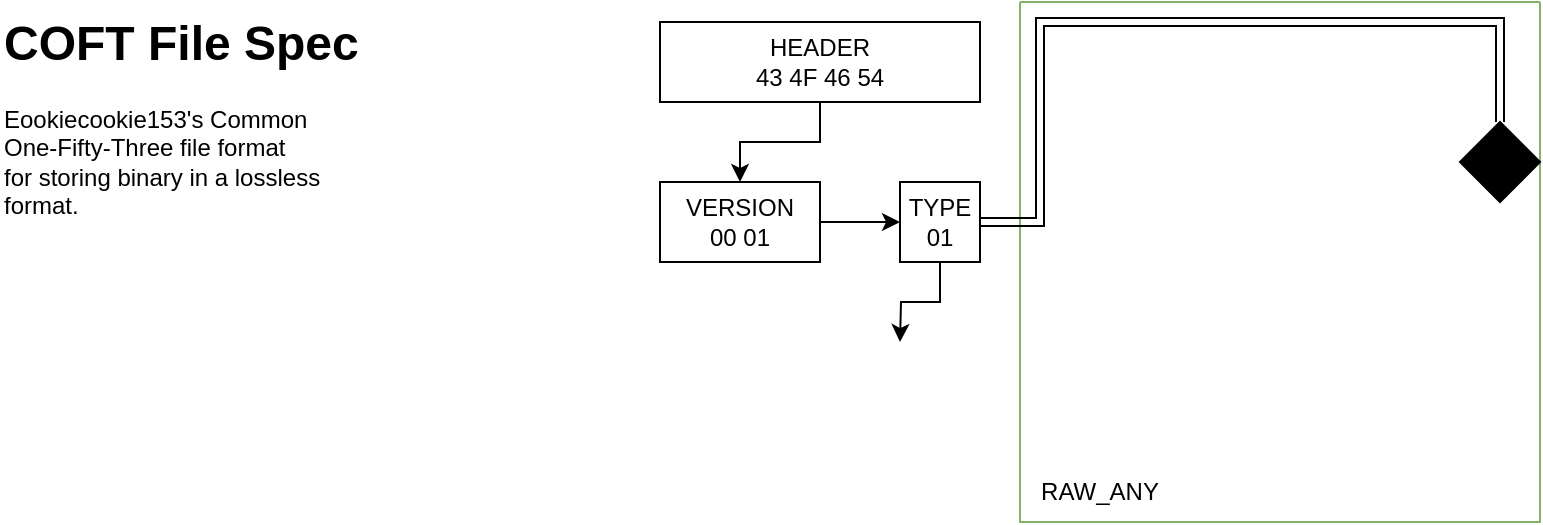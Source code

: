 <mxfile version="26.0.2">
  <diagram id="C5RBs43oDa-KdzZeNtuy" name="Page-1">
    <mxGraphModel dx="913" dy="564" grid="1" gridSize="10" guides="1" tooltips="1" connect="1" arrows="1" fold="1" page="1" pageScale="1" pageWidth="827" pageHeight="1169" math="0" shadow="0">
      <root>
        <mxCell id="WIyWlLk6GJQsqaUBKTNV-0" />
        <mxCell id="WIyWlLk6GJQsqaUBKTNV-1" parent="WIyWlLk6GJQsqaUBKTNV-0" />
        <mxCell id="OtmW3crzg91MIFwsoXp0-22" value="" style="swimlane;startSize=0;fillColor=#d5e8d4;strokeColor=#82b366;fillStyle=hatch;" vertex="1" parent="WIyWlLk6GJQsqaUBKTNV-1">
          <mxGeometry x="540" y="30" width="260" height="260" as="geometry" />
        </mxCell>
        <mxCell id="OtmW3crzg91MIFwsoXp0-6" value="&lt;span style=&quot;background-color: transparent; color: light-dark(rgb(0, 0, 0), rgb(255, 255, 255));&quot;&gt;01&lt;/span&gt;" style="rhombus;whiteSpace=wrap;html=1;gradientColor=light-dark(#82b366, #295a0d);" vertex="1" parent="OtmW3crzg91MIFwsoXp0-22">
          <mxGeometry x="220" y="60" width="40" height="40" as="geometry" />
        </mxCell>
        <mxCell id="OtmW3crzg91MIFwsoXp0-11" value="RAW_ANY" style="text;html=1;align=center;verticalAlign=middle;whiteSpace=wrap;rounded=0;rotation=0;shadow=0;" vertex="1" parent="OtmW3crzg91MIFwsoXp0-22">
          <mxGeometry x="10" y="240" width="60" height="10" as="geometry" />
        </mxCell>
        <mxCell id="OtmW3crzg91MIFwsoXp0-3" value="" style="edgeStyle=orthogonalEdgeStyle;rounded=0;orthogonalLoop=1;jettySize=auto;html=1;" edge="1" parent="WIyWlLk6GJQsqaUBKTNV-1" source="OtmW3crzg91MIFwsoXp0-0" target="OtmW3crzg91MIFwsoXp0-2">
          <mxGeometry relative="1" as="geometry" />
        </mxCell>
        <mxCell id="OtmW3crzg91MIFwsoXp0-0" value="HEADER&lt;div&gt;&lt;span style=&quot;background-color: transparent; color: light-dark(rgb(0, 0, 0), rgb(255, 255, 255));&quot; class=&quot;hljs-number&quot;&gt;43&lt;/span&gt;&lt;span style=&quot;background-color: transparent; color: light-dark(rgb(0, 0, 0), rgb(255, 255, 255));&quot;&gt; &lt;/span&gt;&lt;span style=&quot;background-color: transparent; color: light-dark(rgb(0, 0, 0), rgb(255, 255, 255));&quot; class=&quot;hljs-number&quot;&gt;4F&lt;/span&gt;&lt;span style=&quot;background-color: transparent; color: light-dark(rgb(0, 0, 0), rgb(255, 255, 255));&quot;&gt; &lt;/span&gt;&lt;span style=&quot;background-color: transparent; color: light-dark(rgb(0, 0, 0), rgb(255, 255, 255));&quot; class=&quot;hljs-number&quot;&gt;46&lt;/span&gt;&lt;span style=&quot;background-color: transparent; color: light-dark(rgb(0, 0, 0), rgb(255, 255, 255));&quot;&gt; &lt;/span&gt;&lt;span style=&quot;background-color: transparent; color: light-dark(rgb(0, 0, 0), rgb(255, 255, 255));&quot; class=&quot;hljs-number&quot;&gt;54&lt;/span&gt;&lt;/div&gt;" style="rounded=0;whiteSpace=wrap;html=1;" vertex="1" parent="WIyWlLk6GJQsqaUBKTNV-1">
          <mxGeometry x="360" y="40" width="160" height="40" as="geometry" />
        </mxCell>
        <mxCell id="OtmW3crzg91MIFwsoXp0-5" value="" style="edgeStyle=orthogonalEdgeStyle;rounded=0;orthogonalLoop=1;jettySize=auto;html=1;" edge="1" parent="WIyWlLk6GJQsqaUBKTNV-1" source="OtmW3crzg91MIFwsoXp0-2" target="OtmW3crzg91MIFwsoXp0-4">
          <mxGeometry relative="1" as="geometry" />
        </mxCell>
        <mxCell id="OtmW3crzg91MIFwsoXp0-2" value="VERSION&lt;div&gt;00 01&lt;/div&gt;" style="whiteSpace=wrap;html=1;rounded=0;" vertex="1" parent="WIyWlLk6GJQsqaUBKTNV-1">
          <mxGeometry x="360" y="120" width="80" height="40" as="geometry" />
        </mxCell>
        <mxCell id="OtmW3crzg91MIFwsoXp0-20" style="edgeStyle=orthogonalEdgeStyle;rounded=0;orthogonalLoop=1;jettySize=auto;html=1;entryX=0.5;entryY=0;entryDx=0;entryDy=0;" edge="1" parent="WIyWlLk6GJQsqaUBKTNV-1" source="OtmW3crzg91MIFwsoXp0-4">
          <mxGeometry relative="1" as="geometry">
            <mxPoint x="480" y="200" as="targetPoint" />
          </mxGeometry>
        </mxCell>
        <mxCell id="OtmW3crzg91MIFwsoXp0-4" value="TYPE&lt;div&gt;01&lt;/div&gt;" style="whiteSpace=wrap;html=1;rounded=0;" vertex="1" parent="WIyWlLk6GJQsqaUBKTNV-1">
          <mxGeometry x="480" y="120" width="40" height="40" as="geometry" />
        </mxCell>
        <mxCell id="OtmW3crzg91MIFwsoXp0-7" style="edgeStyle=orthogonalEdgeStyle;rounded=0;orthogonalLoop=1;jettySize=auto;html=1;shape=link;strokeWidth=1;" edge="1" parent="WIyWlLk6GJQsqaUBKTNV-1" source="OtmW3crzg91MIFwsoXp0-4" target="OtmW3crzg91MIFwsoXp0-6">
          <mxGeometry relative="1" as="geometry">
            <mxPoint x="760" y="60" as="targetPoint" />
            <Array as="points">
              <mxPoint x="550" y="140" />
              <mxPoint x="550" y="40" />
              <mxPoint x="780" y="40" />
            </Array>
          </mxGeometry>
        </mxCell>
        <mxCell id="OtmW3crzg91MIFwsoXp0-15" value="&lt;h1 style=&quot;margin-top: 0px;&quot;&gt;COFT File Spec&lt;/h1&gt;&lt;p&gt;&lt;span style=&quot;background-color: transparent; color: light-dark(rgb(0, 0, 0), rgb(255, 255, 255));&quot;&gt;Eookiecookie153&#39;s&amp;nbsp;&lt;/span&gt;Common One-Fifty-Three &lt;span style=&quot;background-color: transparent; color: light-dark(rgb(0, 0, 0), rgb(255, 255, 255));&quot;&gt;file format for&amp;nbsp;&lt;/span&gt;&lt;span style=&quot;background-color: transparent; color: light-dark(rgb(0, 0, 0), rgb(255, 255, 255));&quot;&gt;storing binary in a lossless format.&lt;/span&gt;&lt;/p&gt;" style="text;html=1;whiteSpace=wrap;overflow=hidden;rounded=0;" vertex="1" parent="WIyWlLk6GJQsqaUBKTNV-1">
          <mxGeometry x="30" y="30" width="180" height="120" as="geometry" />
        </mxCell>
      </root>
    </mxGraphModel>
  </diagram>
</mxfile>
